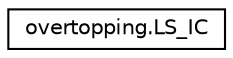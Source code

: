 digraph "Graphical Class Hierarchy"
{
 // LATEX_PDF_SIZE
  edge [fontname="Helvetica",fontsize="10",labelfontname="Helvetica",labelfontsize="10"];
  node [fontname="Helvetica",fontsize="10",shape=record];
  rankdir="LR";
  Node0 [label="overtopping.LS_IC",height=0.2,width=0.4,color="black", fillcolor="white", style="filled",URL="$dc/d16/classovertopping_1_1LS__IC.html",tooltip=" "];
}
